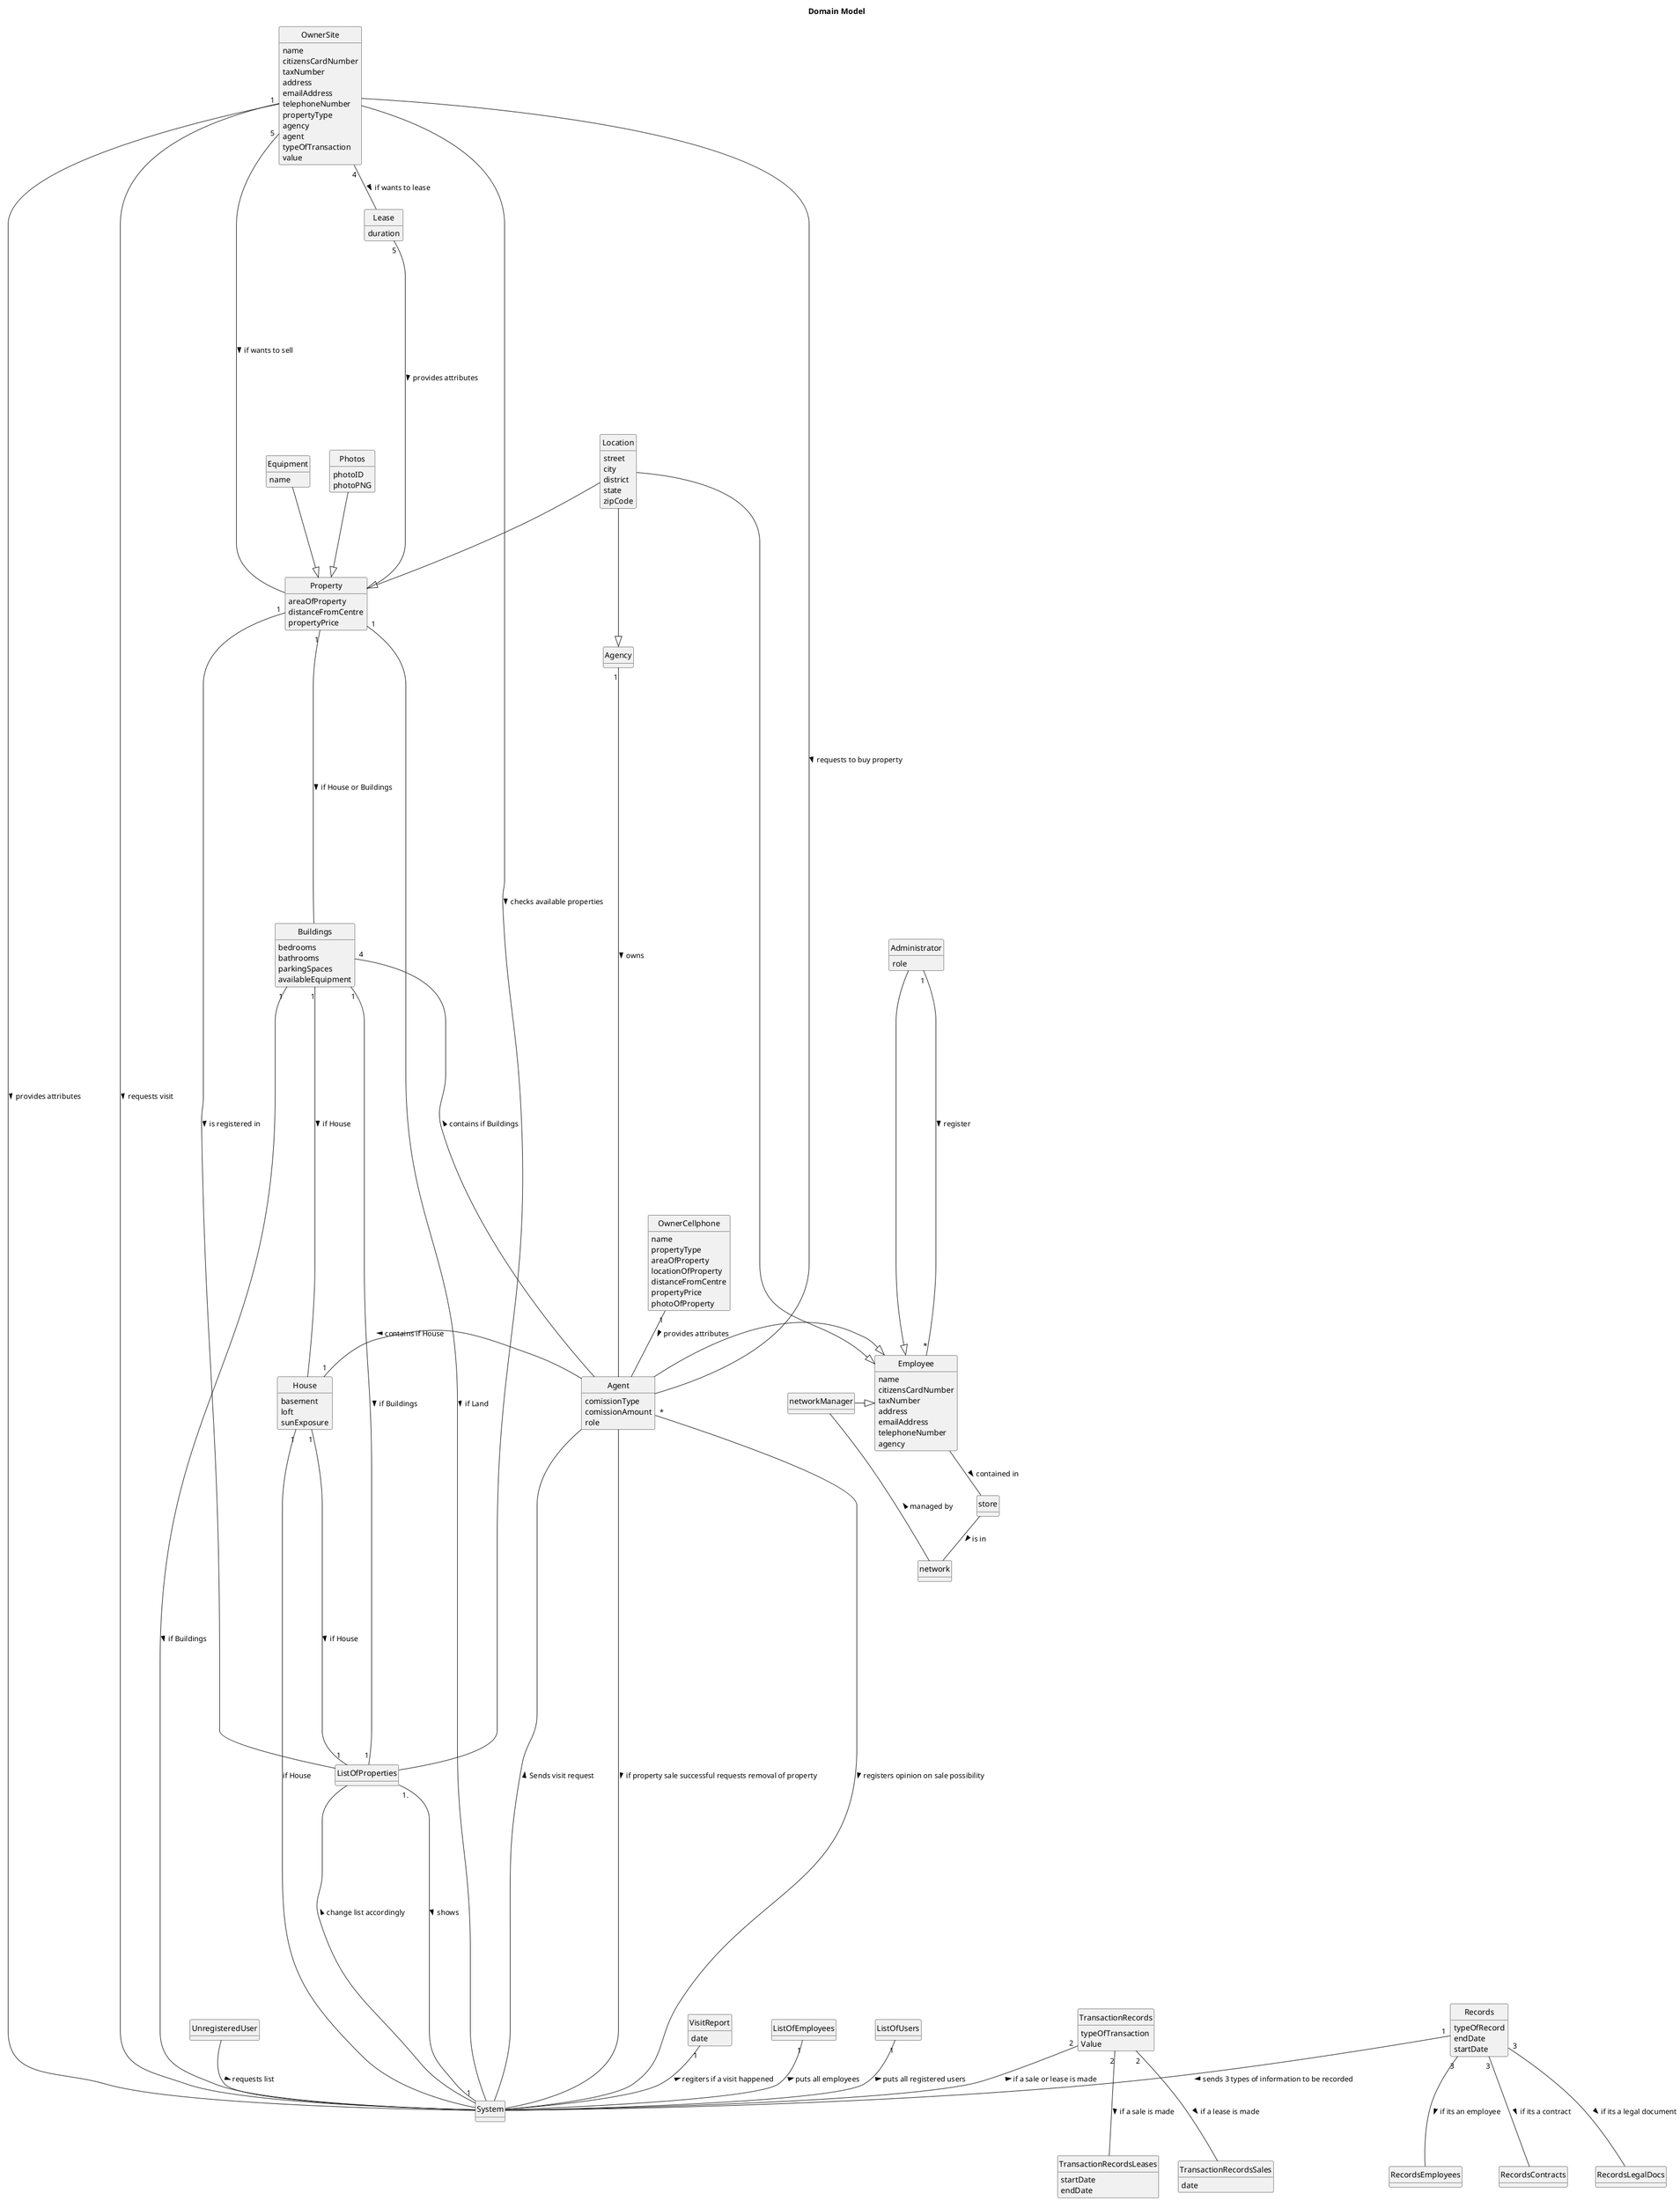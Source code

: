 @startuml
skinparam monochrome true
skinparam packageStyle rectangle
skinparam shadowing false
'skinparam linetype ortho
'left to right direction
skinparam classAttributeIconSize 20
hide circle
hide methods

title Domain Model

'class Platform {
'  -description
'}

class OwnerSite {
    name
    citizensCardNumber
    taxNumber
    address
    emailAddress
    telephoneNumber
    propertyType
    agency
    agent
    typeOfTransaction
    value
}

class Lease{
    duration
}

class Property {
    areaOfProperty
    distanceFromCentre
    propertyPrice
}

class Buildings {
    bedrooms
    bathrooms
    parkingSpaces
    availableEquipment
}

class House{
    basement
    loft
    sunExposure
}

class Agent{
    comissionType
    comissionAmount
    role
}
class OwnerCellphone {
    name
    propertyType
    areaOfProperty
    locationOfProperty
    distanceFromCentre
    propertyPrice
    photoOfProperty

}

class Employee {
    name
    citizensCardNumber
    taxNumber
    address
    emailAddress
    telephoneNumber
    agency
}
class Administrator {
    role
}



class Location{
    street
    city
    district
    state
    zipCode
}

class Equipment{
    name
}

class Photos{
    photoID
    photoPNG
}

class TransactionRecords{
    typeOfTransaction
    Value
}

class TransactionRecordsLeases{
    startDate
    endDate

}

class TransactionRecordsSales{
    date
}

class VisitReport{
    date
}

class ListOfEmployees{
}

class ListOfUsers{
}

class Records{
    typeOfRecord
    endDate
    startDate
}

class RecordsEmployees{
}

class RecordsContracts{
}

class RecordsLegalDocs{
}

class System{}

Administrator ---|> Employee
networkManager -|> Employee
Agent -|> Employee
Records "1" -- System: sends 3 types of information to be recorded >
Records "3" --- RecordsContracts: if its a contract >
Records "3" --- RecordsEmployees: if its an employee >
Records "3" --- RecordsLegalDocs: if its a legal document >
ListOfUsers "1" -- System: puts all registered users <
ListOfEmployees "1" -- System: puts all employees <
VisitReport "1" -- System: regiters if a visit happened <
TransactionRecords "2" -- System: if a sale or lease is made <
UnregisteredUser  --  System: requests list >
ListOfProperties "1." -------- "1" System : shows >
House "1" -------- "1" ListOfProperties : if House >
Buildings "1" - "1" ListOfProperties: if Buildings >
OwnerCellphone "1" --  Agent : provides attributes >
ListOfProperties -------- System : change list accordingly <
House "1" -  Agent : contains if House <
Buildings "4" --------  Agent : contains if Buildings <
Agency "1" - Agent: owns >
Administrator "1" -------- "*" Employee : register >
Property "1" -------- System : if Land >
Property "1" -------- Buildings : if House or Buildings >
Buildings "1" -------- System : if Buildings >
Buildings "1" -------- House : if House >
House "1" -------- System : if House
OwnerSite "1" -------- System : provides attributes >
Lease "5" -------- Property : provides attributes >
OwnerSite - ListOfProperties : checks available properties >
OwnerSite - System : requests visit >
System -------- Agent : Sends visit request >
Agent "*" -------- System : registers opinion on sale possibility >
OwnerSite -------- Agent : requests to buy property >
Agent -------- System : if property sale successful requests removal of property >
Employee -- store : contained in >
store -- network : is in >
OwnerSite "4" -- Lease : if wants to lease >
network -- networkManager : managed by >
Equipment ---|> Property
Photos ---|> Property
Location ---|> Property
Location ---|> Agency
Location ---|> Employee
TransactionRecords"2" --- TransactionRecordsLeases: if a sale is made >
TransactionRecords"2" --- TransactionRecordsSales: if a lease is made >
OwnerSite"5" -------- Property: if wants to sell >
Property "1" -------- ListOfProperties: is registered in >
@enduml